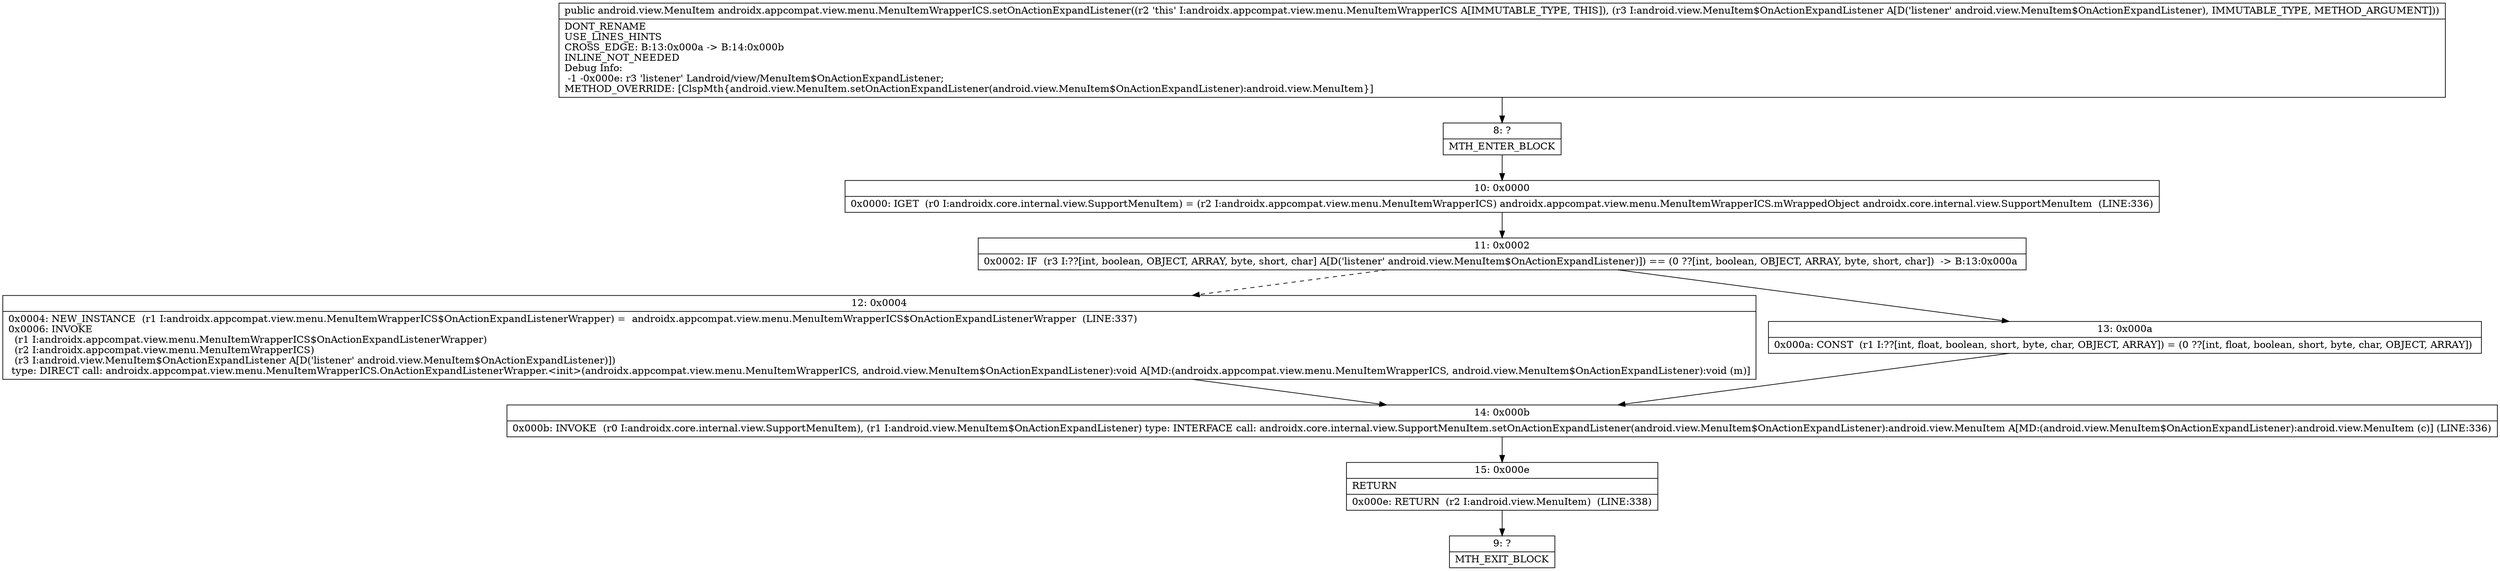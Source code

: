 digraph "CFG forandroidx.appcompat.view.menu.MenuItemWrapperICS.setOnActionExpandListener(Landroid\/view\/MenuItem$OnActionExpandListener;)Landroid\/view\/MenuItem;" {
Node_8 [shape=record,label="{8\:\ ?|MTH_ENTER_BLOCK\l}"];
Node_10 [shape=record,label="{10\:\ 0x0000|0x0000: IGET  (r0 I:androidx.core.internal.view.SupportMenuItem) = (r2 I:androidx.appcompat.view.menu.MenuItemWrapperICS) androidx.appcompat.view.menu.MenuItemWrapperICS.mWrappedObject androidx.core.internal.view.SupportMenuItem  (LINE:336)\l}"];
Node_11 [shape=record,label="{11\:\ 0x0002|0x0002: IF  (r3 I:??[int, boolean, OBJECT, ARRAY, byte, short, char] A[D('listener' android.view.MenuItem$OnActionExpandListener)]) == (0 ??[int, boolean, OBJECT, ARRAY, byte, short, char])  \-\> B:13:0x000a \l}"];
Node_12 [shape=record,label="{12\:\ 0x0004|0x0004: NEW_INSTANCE  (r1 I:androidx.appcompat.view.menu.MenuItemWrapperICS$OnActionExpandListenerWrapper) =  androidx.appcompat.view.menu.MenuItemWrapperICS$OnActionExpandListenerWrapper  (LINE:337)\l0x0006: INVOKE  \l  (r1 I:androidx.appcompat.view.menu.MenuItemWrapperICS$OnActionExpandListenerWrapper)\l  (r2 I:androidx.appcompat.view.menu.MenuItemWrapperICS)\l  (r3 I:android.view.MenuItem$OnActionExpandListener A[D('listener' android.view.MenuItem$OnActionExpandListener)])\l type: DIRECT call: androidx.appcompat.view.menu.MenuItemWrapperICS.OnActionExpandListenerWrapper.\<init\>(androidx.appcompat.view.menu.MenuItemWrapperICS, android.view.MenuItem$OnActionExpandListener):void A[MD:(androidx.appcompat.view.menu.MenuItemWrapperICS, android.view.MenuItem$OnActionExpandListener):void (m)]\l}"];
Node_14 [shape=record,label="{14\:\ 0x000b|0x000b: INVOKE  (r0 I:androidx.core.internal.view.SupportMenuItem), (r1 I:android.view.MenuItem$OnActionExpandListener) type: INTERFACE call: androidx.core.internal.view.SupportMenuItem.setOnActionExpandListener(android.view.MenuItem$OnActionExpandListener):android.view.MenuItem A[MD:(android.view.MenuItem$OnActionExpandListener):android.view.MenuItem (c)] (LINE:336)\l}"];
Node_15 [shape=record,label="{15\:\ 0x000e|RETURN\l|0x000e: RETURN  (r2 I:android.view.MenuItem)  (LINE:338)\l}"];
Node_9 [shape=record,label="{9\:\ ?|MTH_EXIT_BLOCK\l}"];
Node_13 [shape=record,label="{13\:\ 0x000a|0x000a: CONST  (r1 I:??[int, float, boolean, short, byte, char, OBJECT, ARRAY]) = (0 ??[int, float, boolean, short, byte, char, OBJECT, ARRAY]) \l}"];
MethodNode[shape=record,label="{public android.view.MenuItem androidx.appcompat.view.menu.MenuItemWrapperICS.setOnActionExpandListener((r2 'this' I:androidx.appcompat.view.menu.MenuItemWrapperICS A[IMMUTABLE_TYPE, THIS]), (r3 I:android.view.MenuItem$OnActionExpandListener A[D('listener' android.view.MenuItem$OnActionExpandListener), IMMUTABLE_TYPE, METHOD_ARGUMENT]))  | DONT_RENAME\lUSE_LINES_HINTS\lCROSS_EDGE: B:13:0x000a \-\> B:14:0x000b\lINLINE_NOT_NEEDED\lDebug Info:\l  \-1 \-0x000e: r3 'listener' Landroid\/view\/MenuItem$OnActionExpandListener;\lMETHOD_OVERRIDE: [ClspMth\{android.view.MenuItem.setOnActionExpandListener(android.view.MenuItem$OnActionExpandListener):android.view.MenuItem\}]\l}"];
MethodNode -> Node_8;Node_8 -> Node_10;
Node_10 -> Node_11;
Node_11 -> Node_12[style=dashed];
Node_11 -> Node_13;
Node_12 -> Node_14;
Node_14 -> Node_15;
Node_15 -> Node_9;
Node_13 -> Node_14;
}

